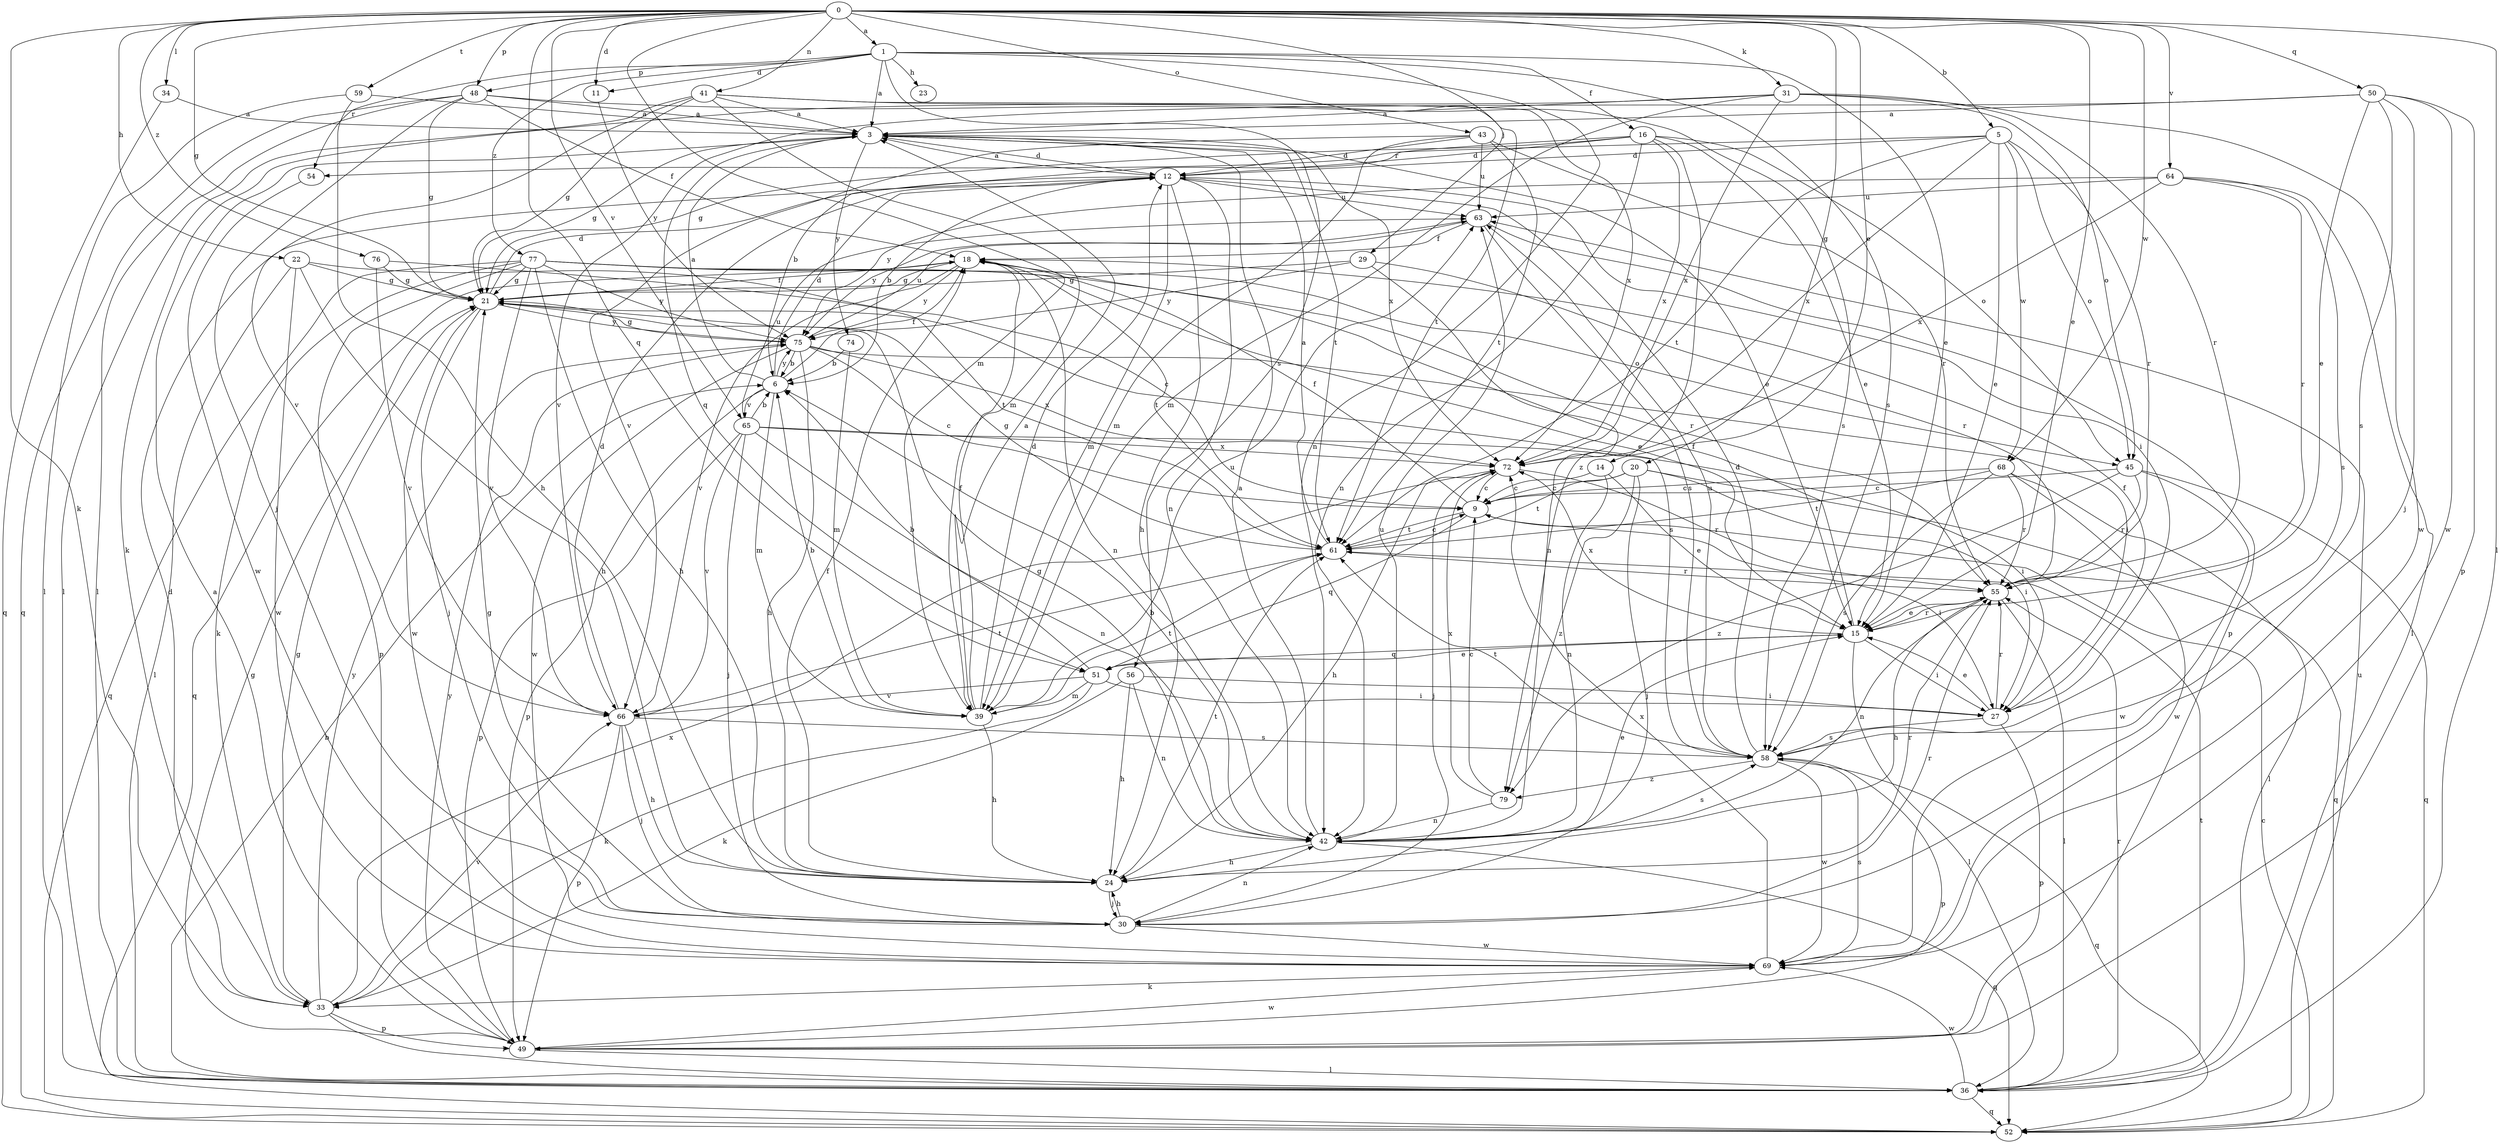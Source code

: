 strict digraph  {
0;
1;
3;
5;
6;
9;
11;
12;
14;
15;
16;
18;
20;
21;
22;
23;
24;
27;
29;
30;
31;
33;
34;
36;
39;
41;
42;
43;
45;
48;
49;
50;
51;
52;
54;
55;
56;
58;
59;
61;
63;
64;
65;
66;
68;
69;
72;
74;
75;
76;
77;
79;
0 -> 1  [label=a];
0 -> 5  [label=b];
0 -> 11  [label=d];
0 -> 14  [label=e];
0 -> 15  [label=e];
0 -> 20  [label=g];
0 -> 21  [label=g];
0 -> 22  [label=h];
0 -> 29  [label=j];
0 -> 31  [label=k];
0 -> 33  [label=k];
0 -> 34  [label=l];
0 -> 36  [label=l];
0 -> 39  [label=m];
0 -> 41  [label=n];
0 -> 43  [label=o];
0 -> 48  [label=p];
0 -> 50  [label=q];
0 -> 51  [label=q];
0 -> 59  [label=t];
0 -> 64  [label=v];
0 -> 65  [label=v];
0 -> 68  [label=w];
0 -> 76  [label=z];
1 -> 3  [label=a];
1 -> 11  [label=d];
1 -> 15  [label=e];
1 -> 16  [label=f];
1 -> 23  [label=h];
1 -> 42  [label=n];
1 -> 48  [label=p];
1 -> 54  [label=r];
1 -> 56  [label=s];
1 -> 58  [label=s];
1 -> 77  [label=z];
3 -> 12  [label=d];
3 -> 15  [label=e];
3 -> 21  [label=g];
3 -> 51  [label=q];
3 -> 61  [label=t];
3 -> 72  [label=x];
3 -> 74  [label=y];
5 -> 12  [label=d];
5 -> 15  [label=e];
5 -> 45  [label=o];
5 -> 54  [label=r];
5 -> 55  [label=r];
5 -> 61  [label=t];
5 -> 68  [label=w];
5 -> 72  [label=x];
6 -> 3  [label=a];
6 -> 12  [label=d];
6 -> 18  [label=f];
6 -> 39  [label=m];
6 -> 49  [label=p];
6 -> 65  [label=v];
6 -> 75  [label=y];
9 -> 18  [label=f];
9 -> 27  [label=i];
9 -> 51  [label=q];
9 -> 61  [label=t];
11 -> 75  [label=y];
12 -> 3  [label=a];
12 -> 6  [label=b];
12 -> 24  [label=h];
12 -> 27  [label=i];
12 -> 39  [label=m];
12 -> 42  [label=n];
12 -> 63  [label=u];
14 -> 9  [label=c];
14 -> 15  [label=e];
14 -> 42  [label=n];
15 -> 18  [label=f];
15 -> 27  [label=i];
15 -> 36  [label=l];
15 -> 51  [label=q];
15 -> 55  [label=r];
15 -> 72  [label=x];
16 -> 6  [label=b];
16 -> 12  [label=d];
16 -> 15  [label=e];
16 -> 21  [label=g];
16 -> 42  [label=n];
16 -> 45  [label=o];
16 -> 72  [label=x];
16 -> 79  [label=z];
18 -> 21  [label=g];
18 -> 42  [label=n];
18 -> 52  [label=q];
18 -> 61  [label=t];
18 -> 66  [label=v];
18 -> 75  [label=y];
20 -> 9  [label=c];
20 -> 27  [label=i];
20 -> 30  [label=j];
20 -> 52  [label=q];
20 -> 61  [label=t];
20 -> 79  [label=z];
21 -> 12  [label=d];
21 -> 18  [label=f];
21 -> 30  [label=j];
21 -> 58  [label=s];
21 -> 69  [label=w];
21 -> 75  [label=y];
22 -> 9  [label=c];
22 -> 21  [label=g];
22 -> 24  [label=h];
22 -> 36  [label=l];
22 -> 69  [label=w];
24 -> 18  [label=f];
24 -> 30  [label=j];
24 -> 55  [label=r];
24 -> 61  [label=t];
27 -> 15  [label=e];
27 -> 18  [label=f];
27 -> 49  [label=p];
27 -> 55  [label=r];
27 -> 58  [label=s];
29 -> 21  [label=g];
29 -> 42  [label=n];
29 -> 55  [label=r];
29 -> 75  [label=y];
30 -> 21  [label=g];
30 -> 24  [label=h];
30 -> 42  [label=n];
30 -> 55  [label=r];
30 -> 69  [label=w];
31 -> 3  [label=a];
31 -> 33  [label=k];
31 -> 39  [label=m];
31 -> 45  [label=o];
31 -> 55  [label=r];
31 -> 69  [label=w];
31 -> 72  [label=x];
33 -> 12  [label=d];
33 -> 21  [label=g];
33 -> 36  [label=l];
33 -> 49  [label=p];
33 -> 66  [label=v];
33 -> 72  [label=x];
33 -> 75  [label=y];
34 -> 3  [label=a];
34 -> 52  [label=q];
36 -> 6  [label=b];
36 -> 52  [label=q];
36 -> 55  [label=r];
36 -> 61  [label=t];
36 -> 69  [label=w];
39 -> 3  [label=a];
39 -> 6  [label=b];
39 -> 12  [label=d];
39 -> 18  [label=f];
39 -> 24  [label=h];
39 -> 61  [label=t];
39 -> 63  [label=u];
41 -> 3  [label=a];
41 -> 21  [label=g];
41 -> 36  [label=l];
41 -> 39  [label=m];
41 -> 61  [label=t];
41 -> 66  [label=v];
41 -> 72  [label=x];
42 -> 3  [label=a];
42 -> 6  [label=b];
42 -> 15  [label=e];
42 -> 21  [label=g];
42 -> 24  [label=h];
42 -> 52  [label=q];
42 -> 58  [label=s];
42 -> 63  [label=u];
43 -> 12  [label=d];
43 -> 39  [label=m];
43 -> 55  [label=r];
43 -> 61  [label=t];
43 -> 63  [label=u];
43 -> 66  [label=v];
45 -> 9  [label=c];
45 -> 52  [label=q];
45 -> 55  [label=r];
45 -> 69  [label=w];
45 -> 79  [label=z];
48 -> 3  [label=a];
48 -> 18  [label=f];
48 -> 21  [label=g];
48 -> 30  [label=j];
48 -> 36  [label=l];
48 -> 52  [label=q];
48 -> 58  [label=s];
49 -> 3  [label=a];
49 -> 21  [label=g];
49 -> 36  [label=l];
49 -> 69  [label=w];
49 -> 75  [label=y];
50 -> 3  [label=a];
50 -> 15  [label=e];
50 -> 30  [label=j];
50 -> 49  [label=p];
50 -> 58  [label=s];
50 -> 66  [label=v];
50 -> 69  [label=w];
51 -> 6  [label=b];
51 -> 15  [label=e];
51 -> 27  [label=i];
51 -> 33  [label=k];
51 -> 39  [label=m];
51 -> 66  [label=v];
52 -> 9  [label=c];
52 -> 63  [label=u];
54 -> 69  [label=w];
55 -> 15  [label=e];
55 -> 24  [label=h];
55 -> 36  [label=l];
55 -> 42  [label=n];
56 -> 24  [label=h];
56 -> 27  [label=i];
56 -> 33  [label=k];
56 -> 42  [label=n];
58 -> 12  [label=d];
58 -> 49  [label=p];
58 -> 52  [label=q];
58 -> 61  [label=t];
58 -> 63  [label=u];
58 -> 69  [label=w];
58 -> 79  [label=z];
59 -> 3  [label=a];
59 -> 24  [label=h];
59 -> 36  [label=l];
61 -> 3  [label=a];
61 -> 9  [label=c];
61 -> 21  [label=g];
61 -> 55  [label=r];
63 -> 18  [label=f];
63 -> 49  [label=p];
63 -> 58  [label=s];
63 -> 75  [label=y];
64 -> 36  [label=l];
64 -> 55  [label=r];
64 -> 58  [label=s];
64 -> 63  [label=u];
64 -> 72  [label=x];
64 -> 75  [label=y];
65 -> 6  [label=b];
65 -> 27  [label=i];
65 -> 30  [label=j];
65 -> 42  [label=n];
65 -> 49  [label=p];
65 -> 63  [label=u];
65 -> 66  [label=v];
65 -> 72  [label=x];
66 -> 12  [label=d];
66 -> 24  [label=h];
66 -> 30  [label=j];
66 -> 49  [label=p];
66 -> 58  [label=s];
66 -> 61  [label=t];
68 -> 9  [label=c];
68 -> 36  [label=l];
68 -> 55  [label=r];
68 -> 58  [label=s];
68 -> 61  [label=t];
68 -> 69  [label=w];
69 -> 33  [label=k];
69 -> 58  [label=s];
69 -> 72  [label=x];
72 -> 9  [label=c];
72 -> 24  [label=h];
72 -> 30  [label=j];
72 -> 55  [label=r];
74 -> 6  [label=b];
74 -> 39  [label=m];
75 -> 6  [label=b];
75 -> 9  [label=c];
75 -> 21  [label=g];
75 -> 24  [label=h];
75 -> 27  [label=i];
75 -> 63  [label=u];
75 -> 69  [label=w];
75 -> 72  [label=x];
76 -> 21  [label=g];
76 -> 61  [label=t];
76 -> 66  [label=v];
77 -> 15  [label=e];
77 -> 21  [label=g];
77 -> 24  [label=h];
77 -> 33  [label=k];
77 -> 45  [label=o];
77 -> 49  [label=p];
77 -> 52  [label=q];
77 -> 55  [label=r];
77 -> 66  [label=v];
77 -> 75  [label=y];
79 -> 9  [label=c];
79 -> 42  [label=n];
79 -> 72  [label=x];
}
